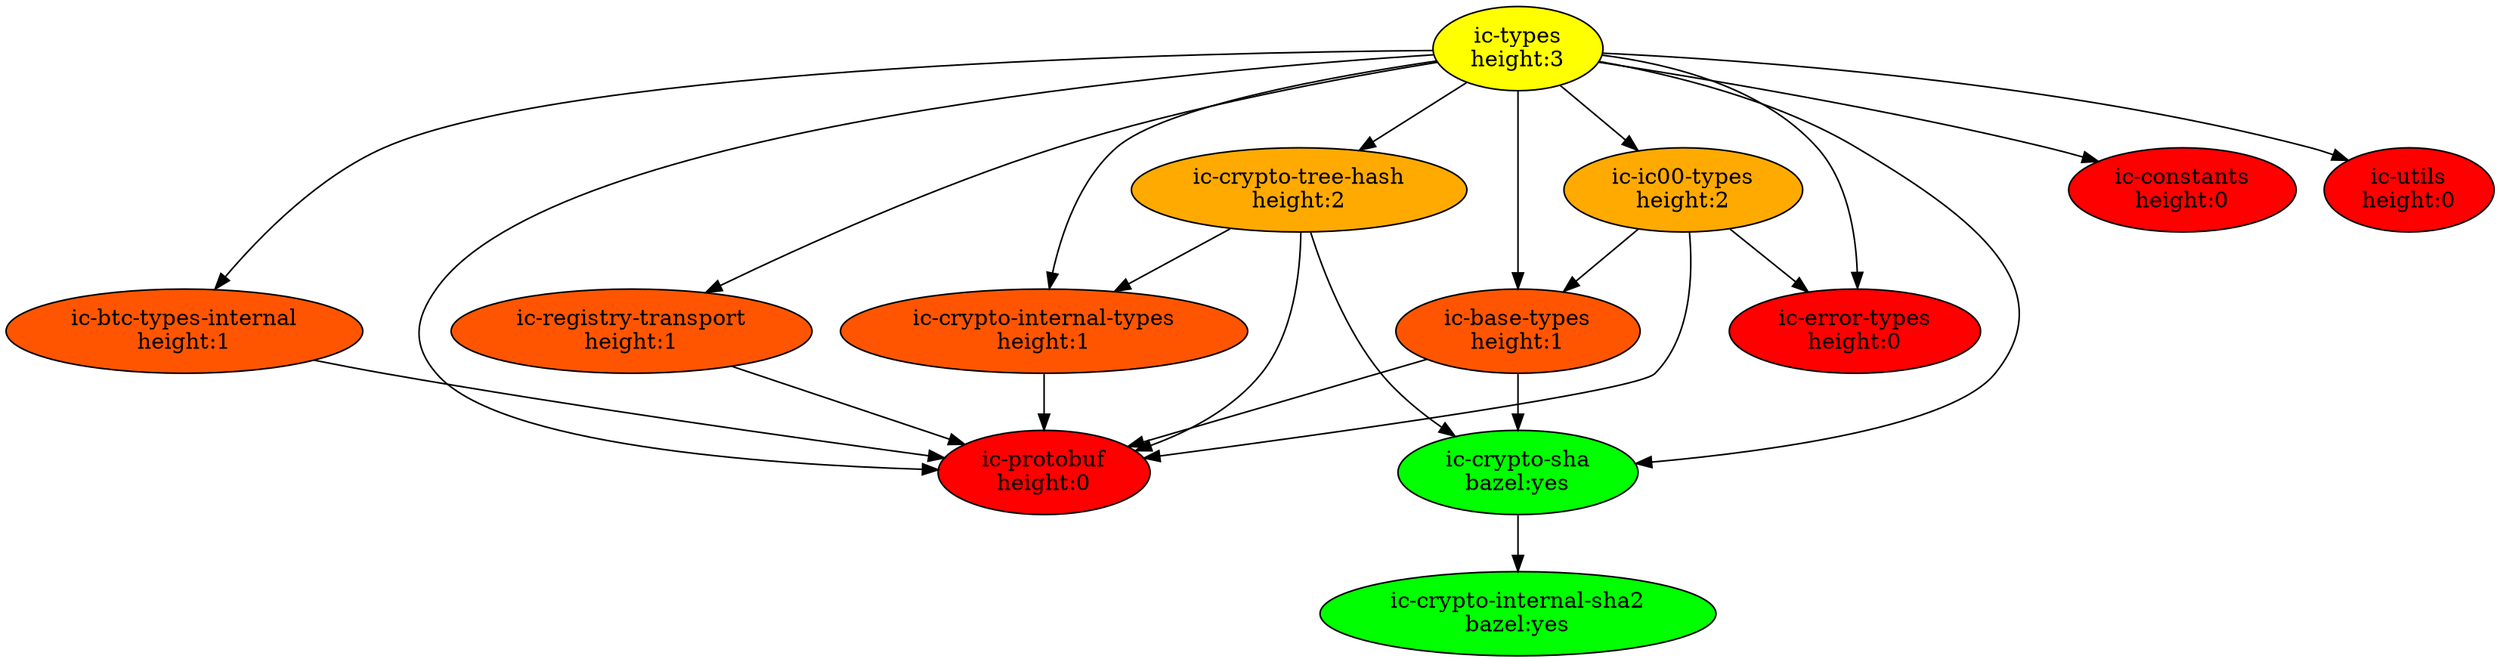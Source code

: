 digraph {
	"ic-crypto-tree-hash" [label="ic-crypto-tree-hash
height:2" fillcolor="#FFAA00" style=filled]
	"ic-crypto-internal-types" [label="ic-crypto-internal-types
height:1" fillcolor="#FF5500" style=filled]
	"ic-crypto-internal-sha2" [label="ic-crypto-internal-sha2
bazel:yes" fillcolor=green style=filled]
	"ic-crypto-sha" [label="ic-crypto-sha
bazel:yes" fillcolor=green style=filled]
	"ic-error-types" [label="ic-error-types
height:0" fillcolor="#FF0000" style=filled]
	"ic-types" [label="ic-types
height:3" fillcolor="#FFFF00" style=filled]
	"ic-base-types" [label="ic-base-types
height:1" fillcolor="#FF5500" style=filled]
	"ic-ic00-types" [label="ic-ic00-types
height:2" fillcolor="#FFAA00" style=filled]
	"ic-constants" [label="ic-constants
height:0" fillcolor="#FF0000" style=filled]
	"ic-utils" [label="ic-utils
height:0" fillcolor="#FF0000" style=filled]
	"ic-btc-types-internal" [label="ic-btc-types-internal
height:1" fillcolor="#FF5500" style=filled]
	"ic-registry-transport" [label="ic-registry-transport
height:1" fillcolor="#FF5500" style=filled]
	"ic-protobuf" [label="ic-protobuf
height:0" fillcolor="#FF0000" style=filled]
	"ic-crypto-tree-hash" -> "ic-crypto-internal-types"
	"ic-crypto-tree-hash" -> "ic-crypto-sha"
	"ic-crypto-tree-hash" -> "ic-protobuf"
	"ic-crypto-internal-types" -> "ic-protobuf"
	"ic-crypto-sha" -> "ic-crypto-internal-sha2"
	"ic-types" -> "ic-base-types"
	"ic-types" -> "ic-btc-types-internal"
	"ic-types" -> "ic-constants"
	"ic-types" -> "ic-crypto-internal-types"
	"ic-types" -> "ic-crypto-sha"
	"ic-types" -> "ic-crypto-tree-hash"
	"ic-types" -> "ic-error-types"
	"ic-types" -> "ic-ic00-types"
	"ic-types" -> "ic-protobuf"
	"ic-types" -> "ic-registry-transport"
	"ic-types" -> "ic-utils"
	"ic-base-types" -> "ic-crypto-sha"
	"ic-base-types" -> "ic-protobuf"
	"ic-ic00-types" -> "ic-base-types"
	"ic-ic00-types" -> "ic-error-types"
	"ic-ic00-types" -> "ic-protobuf"
	"ic-btc-types-internal" -> "ic-protobuf"
	"ic-registry-transport" -> "ic-protobuf"
}
